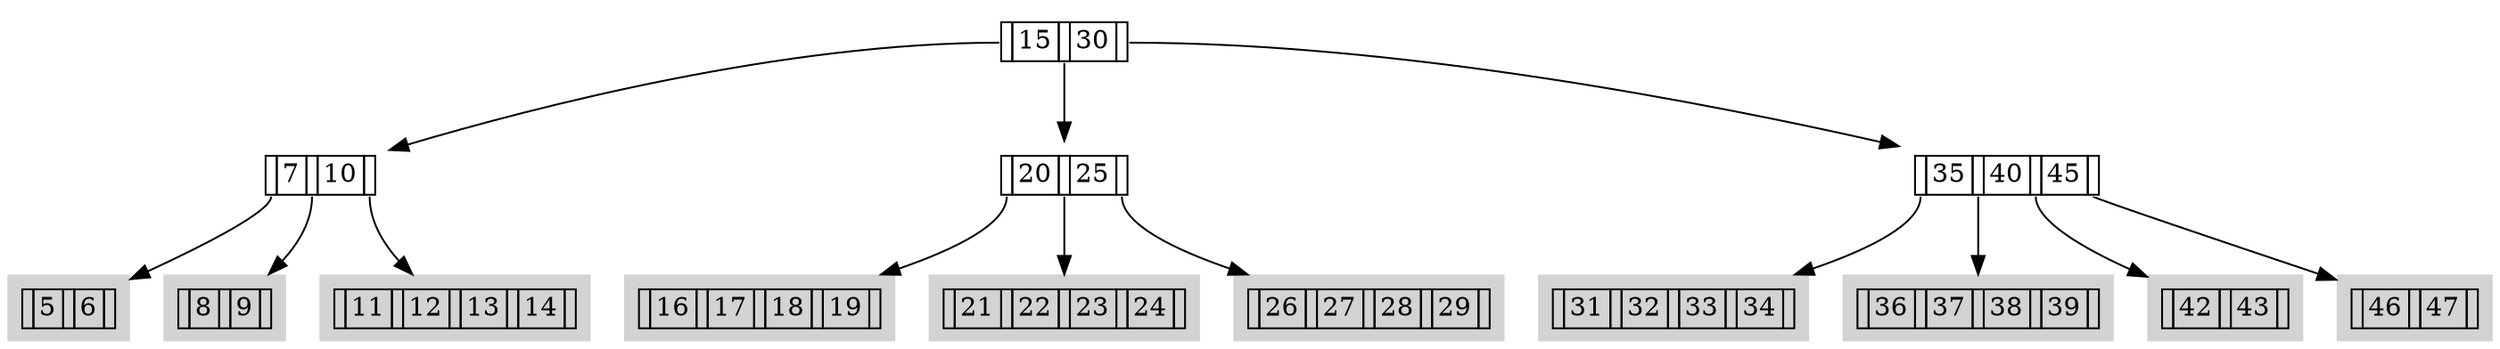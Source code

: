 digraph BTree {
  node [shape=plaintext];
  node0 [label=< <table border='0' cellborder='1' cellspacing='0'><tr><td port='f0'></td><td>5</td><td port='f1'></td><td>6</td><td port='f2'></td></tr></table> >, style=filled, fillcolor=lightgrey];
  node1 [label=< <table border='0' cellborder='1' cellspacing='0'><tr><td port='f0'></td><td>8</td><td port='f1'></td><td>9</td><td port='f2'></td></tr></table> >, style=filled, fillcolor=lightgrey];
  node2 [label=< <table border='0' cellborder='1' cellspacing='0'><tr><td port='f0'></td><td>7</td><td port='f1'></td><td>10</td><td port='f2'></td></tr></table> >];
  node3 [label=< <table border='0' cellborder='1' cellspacing='0'><tr><td port='f0'></td><td>11</td><td port='f1'></td><td>12</td><td port='f2'></td><td>13</td><td port='f3'></td><td>14</td><td port='f4'></td></tr></table> >, style=filled, fillcolor=lightgrey];
  node4 [label=< <table border='0' cellborder='1' cellspacing='0'><tr><td port='f0'></td><td>16</td><td port='f1'></td><td>17</td><td port='f2'></td><td>18</td><td port='f3'></td><td>19</td><td port='f4'></td></tr></table> >, style=filled, fillcolor=lightgrey];
  node5 [label=< <table border='0' cellborder='1' cellspacing='0'><tr><td port='f0'></td><td>21</td><td port='f1'></td><td>22</td><td port='f2'></td><td>23</td><td port='f3'></td><td>24</td><td port='f4'></td></tr></table> >, style=filled, fillcolor=lightgrey];
  node6 [label=< <table border='0' cellborder='1' cellspacing='0'><tr><td port='f0'></td><td>26</td><td port='f1'></td><td>27</td><td port='f2'></td><td>28</td><td port='f3'></td><td>29</td><td port='f4'></td></tr></table> >, style=filled, fillcolor=lightgrey];
  node7 [label=< <table border='0' cellborder='1' cellspacing='0'><tr><td port='f0'></td><td>20</td><td port='f1'></td><td>25</td><td port='f2'></td></tr></table> >];
  node8 [label=< <table border='0' cellborder='1' cellspacing='0'><tr><td port='f0'></td><td>15</td><td port='f1'></td><td>30</td><td port='f2'></td></tr></table> >];
  node9 [label=< <table border='0' cellborder='1' cellspacing='0'><tr><td port='f0'></td><td>31</td><td port='f1'></td><td>32</td><td port='f2'></td><td>33</td><td port='f3'></td><td>34</td><td port='f4'></td></tr></table> >, style=filled, fillcolor=lightgrey];
  node10 [label=< <table border='0' cellborder='1' cellspacing='0'><tr><td port='f0'></td><td>36</td><td port='f1'></td><td>37</td><td port='f2'></td><td>38</td><td port='f3'></td><td>39</td><td port='f4'></td></tr></table> >, style=filled, fillcolor=lightgrey];
  node11 [label=< <table border='0' cellborder='1' cellspacing='0'><tr><td port='f0'></td><td>42</td><td port='f1'></td><td>43</td><td port='f2'></td></tr></table> >, style=filled, fillcolor=lightgrey];
  node12 [label=< <table border='0' cellborder='1' cellspacing='0'><tr><td port='f0'></td><td>35</td><td port='f1'></td><td>40</td><td port='f2'></td><td>45</td><td port='f3'></td></tr></table> >];
  node13 [label=< <table border='0' cellborder='1' cellspacing='0'><tr><td port='f0'></td><td>46</td><td port='f1'></td><td>47</td><td port='f2'></td></tr></table> >, style=filled, fillcolor=lightgrey];
  node2:f0 -> node0;
  node2:f1 -> node1;
  node2:f2 -> node3;
  node7:f0 -> node4;
  node7:f1 -> node5;
  node7:f2 -> node6;
  node8:f0 -> node2;
  node8:f1 -> node7;
  node8:f2 -> node12;
  node12:f0 -> node9;
  node12:f1 -> node10;
  node12:f2 -> node11;
  node12:f3 -> node13;
}
